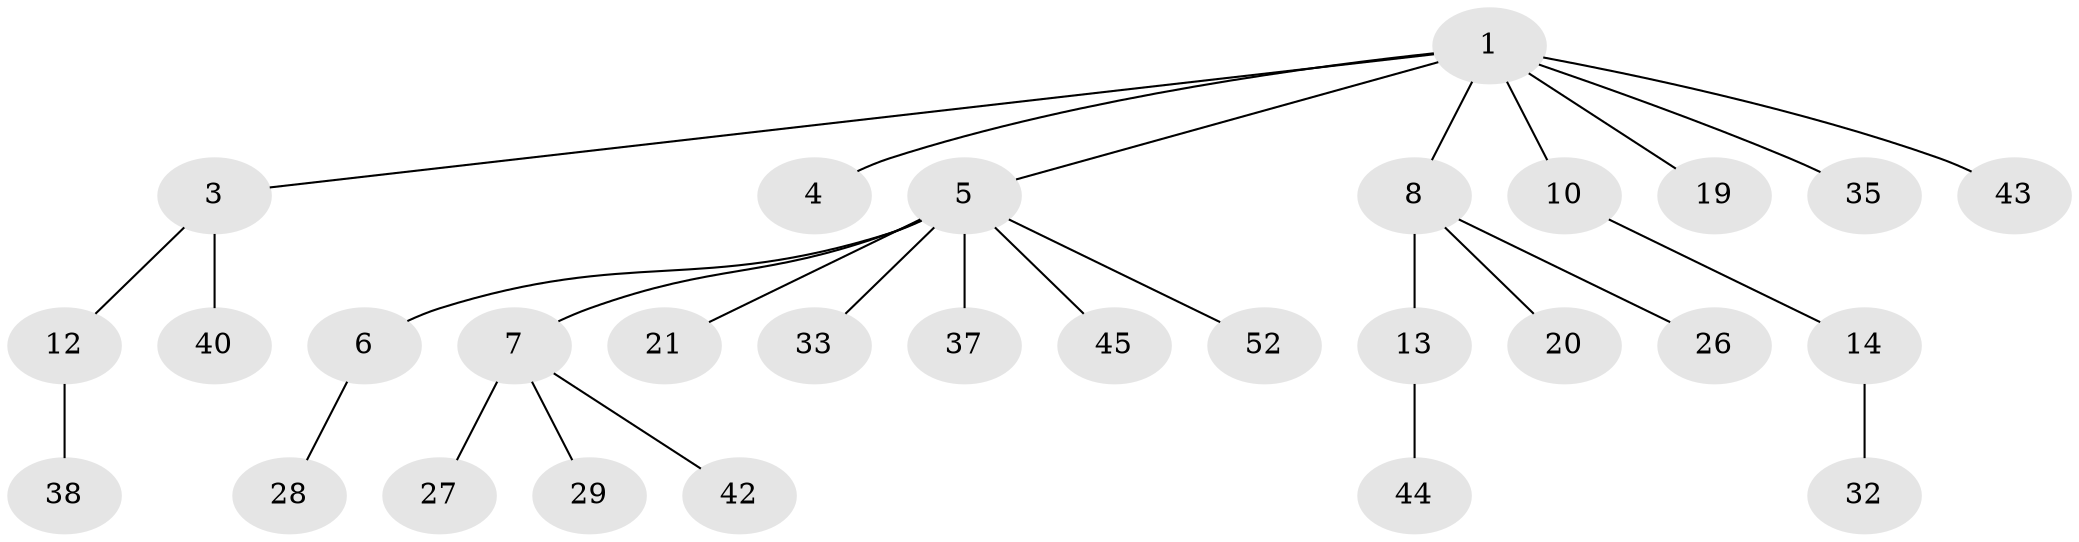 // original degree distribution, {5: 0.03389830508474576, 3: 0.0847457627118644, 2: 0.3898305084745763, 6: 0.03389830508474576, 4: 0.03389830508474576, 1: 0.423728813559322}
// Generated by graph-tools (version 1.1) at 2025/19/03/04/25 18:19:23]
// undirected, 29 vertices, 28 edges
graph export_dot {
graph [start="1"]
  node [color=gray90,style=filled];
  1 [super="+2"];
  3;
  4 [super="+17"];
  5 [super="+23+24"];
  6;
  7;
  8 [super="+46+11+9+16+31"];
  10;
  12;
  13 [super="+41"];
  14 [super="+15+50"];
  19;
  20 [super="+47"];
  21;
  26;
  27 [super="+34"];
  28 [super="+30"];
  29;
  32;
  33 [super="+36"];
  35 [super="+56"];
  37 [super="+53"];
  38 [super="+39"];
  40;
  42;
  43;
  44;
  45 [super="+51"];
  52;
  1 -- 4;
  1 -- 5;
  1 -- 10;
  1 -- 43;
  1 -- 19;
  1 -- 3;
  1 -- 35;
  1 -- 8;
  3 -- 12;
  3 -- 40;
  5 -- 6;
  5 -- 7;
  5 -- 21;
  5 -- 33;
  5 -- 45;
  5 -- 52;
  5 -- 37;
  6 -- 28;
  7 -- 27;
  7 -- 29;
  7 -- 42;
  8 -- 13;
  8 -- 26;
  8 -- 20;
  10 -- 14;
  12 -- 38;
  13 -- 44;
  14 -- 32;
}
